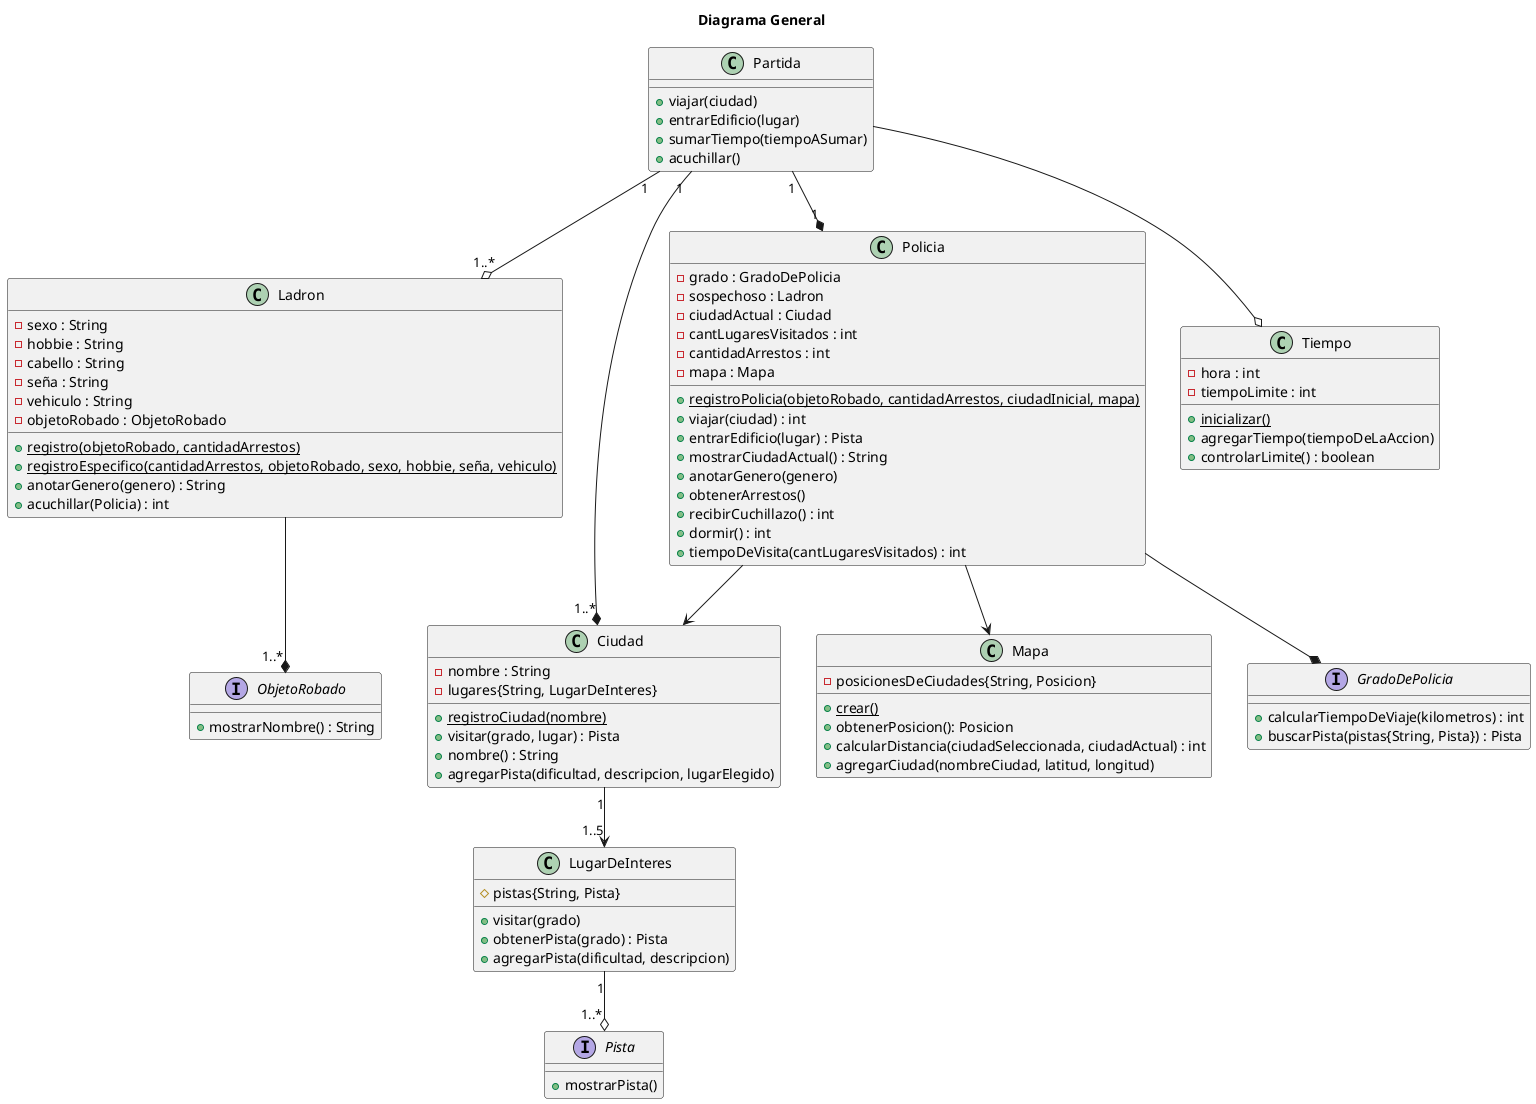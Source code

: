 @startuml 
title Diagrama General


class Ciudad{
    - nombre : String
    - lugares{String, LugarDeInteres}
    + {static} registroCiudad(nombre)
    + visitar(grado, lugar) : Pista
    + nombre() : String
    + agregarPista(dificultad, descripcion, lugarElegido)

}
class Partida{
   
    + viajar(ciudad)
    + entrarEdificio(lugar)
    + sumarTiempo(tiempoASumar)
    + acuchillar()
}


class Ladron{
    - sexo : String
    - hobbie : String
    - cabello : String
    - seña : String
    - vehiculo : String
    - objetoRobado : ObjetoRobado
    + {static} registro(objetoRobado, cantidadArrestos)
    + {static} registroEspecifico(cantidadArrestos, objetoRobado, sexo, hobbie, seña, vehiculo)
    + anotarGenero(genero) : String
    + acuchillar(Policia) : int
}

class Policia{
    - grado : GradoDePolicia
    - sospechoso : Ladron
    - ciudadActual : Ciudad
    - cantLugaresVisitados : int
    - cantidadArrestos : int
    - mapa : Mapa
    + {static} registroPolicia(objetoRobado, cantidadArrestos, ciudadInicial, mapa)
    + viajar(ciudad) : int
    + entrarEdificio(lugar) : Pista
    + mostrarCiudadActual() : String
    + anotarGenero(genero)
    + obtenerArrestos()
    + recibirCuchillazo() : int
    + dormir() : int
    + tiempoDeVisita(cantLugaresVisitados) : int
}

class Mapa{
    - posicionesDeCiudades{String, Posicion}
    + {static} crear()
    + obtenerPosicion(): Posicion
    + calcularDistancia(ciudadSeleccionada, ciudadActual) : int
    + agregarCiudad(nombreCiudad, latitud, longitud)
}

interface GradoDePolicia{
    + calcularTiempoDeViaje(kilometros) : int
    + buscarPista(pistas{String, Pista}) : Pista
}

class LugarDeInteres{
    # pistas{String, Pista}
    + visitar(grado)
    + obtenerPista(grado) : Pista
    + agregarPista(dificultad, descripcion)
}

interface Pista{
    + mostrarPista()
}

interface ObjetoRobado{
	+ mostrarNombre() : String
}

class Tiempo{
    - hora : int
    - tiempoLimite : int
    + {static} inicializar()
    + agregarTiempo(tiempoDeLaAccion)
    + controlarLimite() : boolean
}


Partida "1" --o "1..*" Ladron
Partida"1" --* "1"Policia
Partida --o Tiempo
Policia --* GradoDePolicia
Policia --> Mapa
Partida "1" --* "1..*" Ciudad
Policia --> Ciudad
Ciudad "1" --> "1..5"LugarDeInteres
LugarDeInteres "1" --o "1..*" Pista
Ladron --* "1..*" ObjetoRobado


@enduml